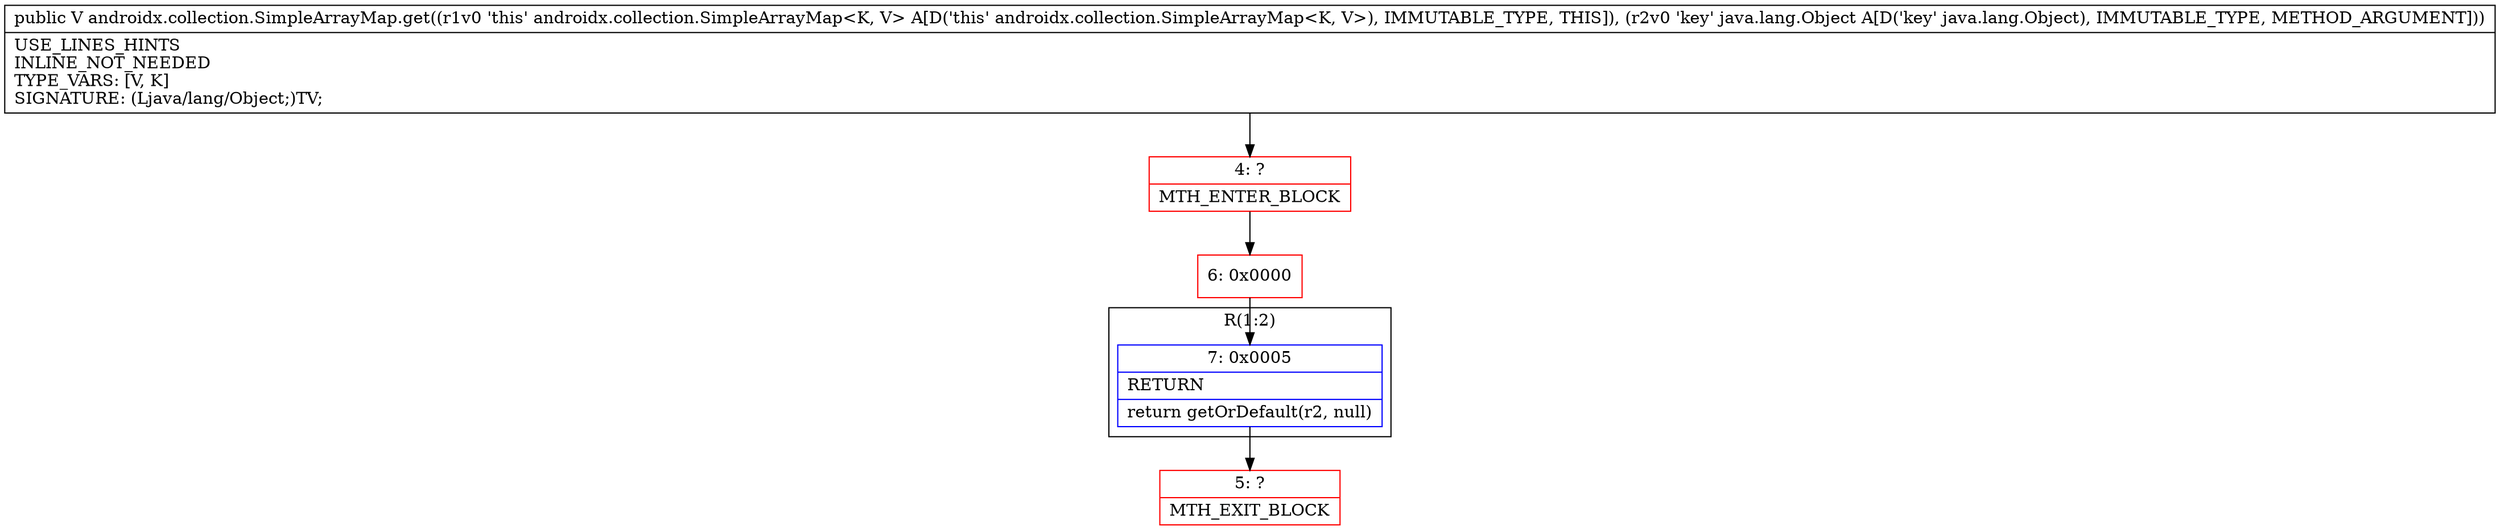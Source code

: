 digraph "CFG forandroidx.collection.SimpleArrayMap.get(Ljava\/lang\/Object;)Ljava\/lang\/Object;" {
subgraph cluster_Region_69060606 {
label = "R(1:2)";
node [shape=record,color=blue];
Node_7 [shape=record,label="{7\:\ 0x0005|RETURN\l|return getOrDefault(r2, null)\l}"];
}
Node_4 [shape=record,color=red,label="{4\:\ ?|MTH_ENTER_BLOCK\l}"];
Node_6 [shape=record,color=red,label="{6\:\ 0x0000}"];
Node_5 [shape=record,color=red,label="{5\:\ ?|MTH_EXIT_BLOCK\l}"];
MethodNode[shape=record,label="{public V androidx.collection.SimpleArrayMap.get((r1v0 'this' androidx.collection.SimpleArrayMap\<K, V\> A[D('this' androidx.collection.SimpleArrayMap\<K, V\>), IMMUTABLE_TYPE, THIS]), (r2v0 'key' java.lang.Object A[D('key' java.lang.Object), IMMUTABLE_TYPE, METHOD_ARGUMENT]))  | USE_LINES_HINTS\lINLINE_NOT_NEEDED\lTYPE_VARS: [V, K]\lSIGNATURE: (Ljava\/lang\/Object;)TV;\l}"];
MethodNode -> Node_4;Node_7 -> Node_5;
Node_4 -> Node_6;
Node_6 -> Node_7;
}

